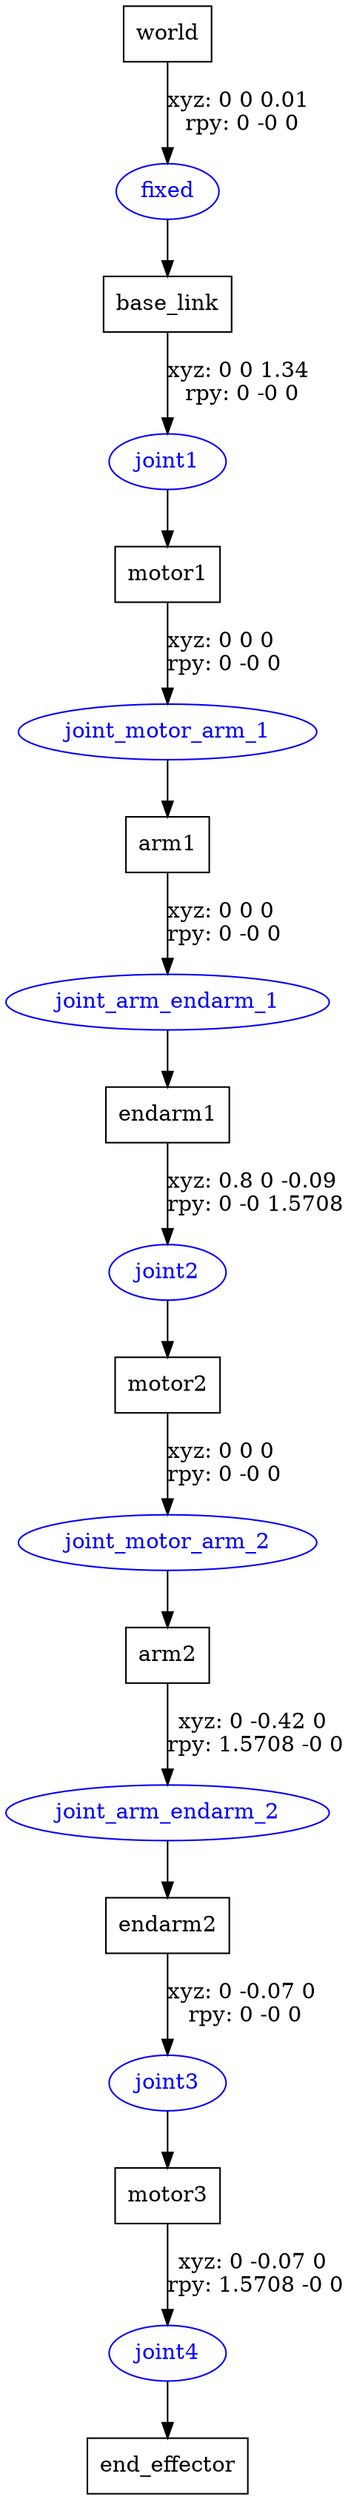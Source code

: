 digraph G {
node [shape=box];
"world" [label="world"];
"base_link" [label="base_link"];
"motor1" [label="motor1"];
"arm1" [label="arm1"];
"endarm1" [label="endarm1"];
"motor2" [label="motor2"];
"arm2" [label="arm2"];
"endarm2" [label="endarm2"];
"motor3" [label="motor3"];
"end_effector" [label="end_effector"];
node [shape=ellipse, color=blue, fontcolor=blue];
"world" -> "fixed" [label="xyz: 0 0 0.01 \nrpy: 0 -0 0"]
"fixed" -> "base_link"
"base_link" -> "joint1" [label="xyz: 0 0 1.34 \nrpy: 0 -0 0"]
"joint1" -> "motor1"
"motor1" -> "joint_motor_arm_1" [label="xyz: 0 0 0 \nrpy: 0 -0 0"]
"joint_motor_arm_1" -> "arm1"
"arm1" -> "joint_arm_endarm_1" [label="xyz: 0 0 0 \nrpy: 0 -0 0"]
"joint_arm_endarm_1" -> "endarm1"
"endarm1" -> "joint2" [label="xyz: 0.8 0 -0.09 \nrpy: 0 -0 1.5708"]
"joint2" -> "motor2"
"motor2" -> "joint_motor_arm_2" [label="xyz: 0 0 0 \nrpy: 0 -0 0"]
"joint_motor_arm_2" -> "arm2"
"arm2" -> "joint_arm_endarm_2" [label="xyz: 0 -0.42 0 \nrpy: 1.5708 -0 0"]
"joint_arm_endarm_2" -> "endarm2"
"endarm2" -> "joint3" [label="xyz: 0 -0.07 0 \nrpy: 0 -0 0"]
"joint3" -> "motor3"
"motor3" -> "joint4" [label="xyz: 0 -0.07 0 \nrpy: 1.5708 -0 0"]
"joint4" -> "end_effector"
}
